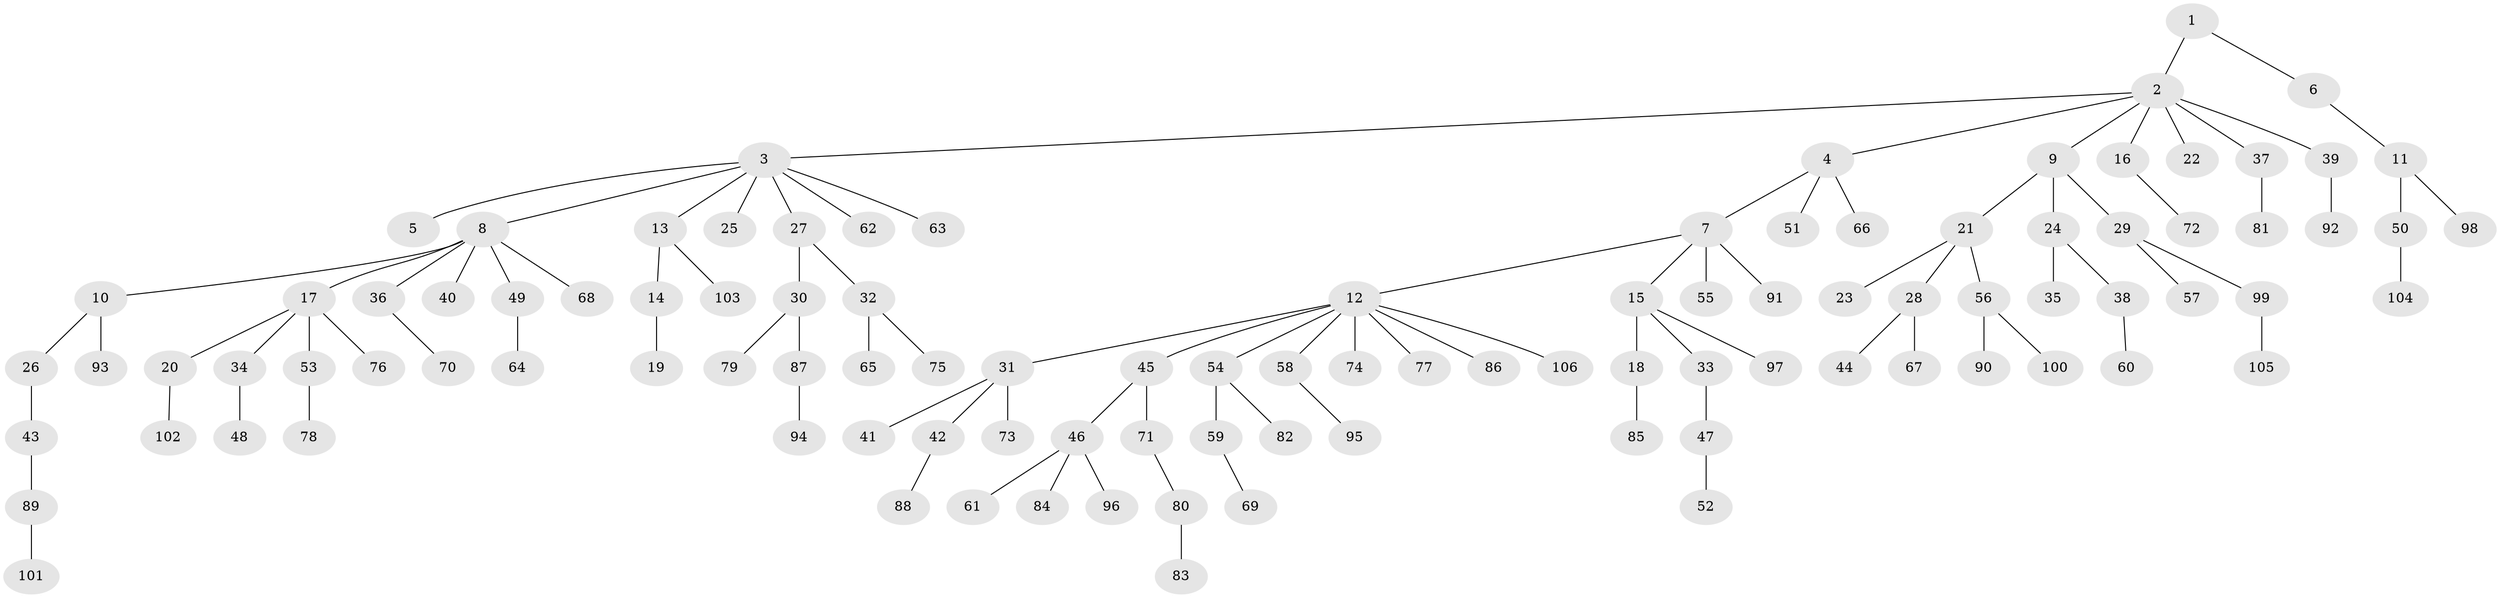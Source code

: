 // Generated by graph-tools (version 1.1) at 2025/26/03/09/25 03:26:26]
// undirected, 106 vertices, 105 edges
graph export_dot {
graph [start="1"]
  node [color=gray90,style=filled];
  1;
  2;
  3;
  4;
  5;
  6;
  7;
  8;
  9;
  10;
  11;
  12;
  13;
  14;
  15;
  16;
  17;
  18;
  19;
  20;
  21;
  22;
  23;
  24;
  25;
  26;
  27;
  28;
  29;
  30;
  31;
  32;
  33;
  34;
  35;
  36;
  37;
  38;
  39;
  40;
  41;
  42;
  43;
  44;
  45;
  46;
  47;
  48;
  49;
  50;
  51;
  52;
  53;
  54;
  55;
  56;
  57;
  58;
  59;
  60;
  61;
  62;
  63;
  64;
  65;
  66;
  67;
  68;
  69;
  70;
  71;
  72;
  73;
  74;
  75;
  76;
  77;
  78;
  79;
  80;
  81;
  82;
  83;
  84;
  85;
  86;
  87;
  88;
  89;
  90;
  91;
  92;
  93;
  94;
  95;
  96;
  97;
  98;
  99;
  100;
  101;
  102;
  103;
  104;
  105;
  106;
  1 -- 2;
  1 -- 6;
  2 -- 3;
  2 -- 4;
  2 -- 9;
  2 -- 16;
  2 -- 22;
  2 -- 37;
  2 -- 39;
  3 -- 5;
  3 -- 8;
  3 -- 13;
  3 -- 25;
  3 -- 27;
  3 -- 62;
  3 -- 63;
  4 -- 7;
  4 -- 51;
  4 -- 66;
  6 -- 11;
  7 -- 12;
  7 -- 15;
  7 -- 55;
  7 -- 91;
  8 -- 10;
  8 -- 17;
  8 -- 36;
  8 -- 40;
  8 -- 49;
  8 -- 68;
  9 -- 21;
  9 -- 24;
  9 -- 29;
  10 -- 26;
  10 -- 93;
  11 -- 50;
  11 -- 98;
  12 -- 31;
  12 -- 45;
  12 -- 54;
  12 -- 58;
  12 -- 74;
  12 -- 77;
  12 -- 86;
  12 -- 106;
  13 -- 14;
  13 -- 103;
  14 -- 19;
  15 -- 18;
  15 -- 33;
  15 -- 97;
  16 -- 72;
  17 -- 20;
  17 -- 34;
  17 -- 53;
  17 -- 76;
  18 -- 85;
  20 -- 102;
  21 -- 23;
  21 -- 28;
  21 -- 56;
  24 -- 35;
  24 -- 38;
  26 -- 43;
  27 -- 30;
  27 -- 32;
  28 -- 44;
  28 -- 67;
  29 -- 57;
  29 -- 99;
  30 -- 79;
  30 -- 87;
  31 -- 41;
  31 -- 42;
  31 -- 73;
  32 -- 65;
  32 -- 75;
  33 -- 47;
  34 -- 48;
  36 -- 70;
  37 -- 81;
  38 -- 60;
  39 -- 92;
  42 -- 88;
  43 -- 89;
  45 -- 46;
  45 -- 71;
  46 -- 61;
  46 -- 84;
  46 -- 96;
  47 -- 52;
  49 -- 64;
  50 -- 104;
  53 -- 78;
  54 -- 59;
  54 -- 82;
  56 -- 90;
  56 -- 100;
  58 -- 95;
  59 -- 69;
  71 -- 80;
  80 -- 83;
  87 -- 94;
  89 -- 101;
  99 -- 105;
}
